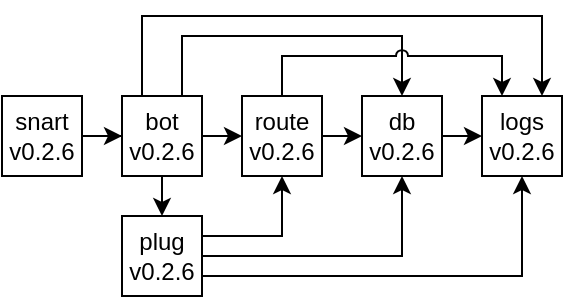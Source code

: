 <mxfile version="13.7.5" type="github">
  <diagram id="C5RBs43oDa-KdzZeNtuy" name="Page-1">
    <mxGraphModel dx="377" dy="227" grid="1" gridSize="10" guides="1" tooltips="1" connect="1" arrows="1" fold="1" page="1" pageScale="1" pageWidth="827" pageHeight="1169" math="0" shadow="0">
      <root>
        <mxCell id="WIyWlLk6GJQsqaUBKTNV-0" />
        <mxCell id="WIyWlLk6GJQsqaUBKTNV-1" parent="WIyWlLk6GJQsqaUBKTNV-0" />
        <mxCell id="lfQaZk7odAAzmyczp7W8-2" value="" style="rounded=0;orthogonalLoop=1;jettySize=auto;html=1;edgeStyle=orthogonalEdgeStyle;elbow=vertical;jumpStyle=arc;" parent="WIyWlLk6GJQsqaUBKTNV-1" source="lfQaZk7odAAzmyczp7W8-0" target="lfQaZk7odAAzmyczp7W8-1" edge="1">
          <mxGeometry relative="1" as="geometry" />
        </mxCell>
        <mxCell id="lfQaZk7odAAzmyczp7W8-0" value="&lt;div&gt;snart&lt;/div&gt;&lt;div&gt;v0.2.6&lt;br&gt;&lt;/div&gt;" style="rounded=0;whiteSpace=wrap;html=1;glass=0;" parent="WIyWlLk6GJQsqaUBKTNV-1" vertex="1">
          <mxGeometry x="280" y="360" width="40" height="40" as="geometry" />
        </mxCell>
        <mxCell id="ZRndskmToJK6TzdVH__R-11" style="rounded=0;orthogonalLoop=1;jettySize=auto;html=1;entryX=0.75;entryY=0;entryDx=0;entryDy=0;jumpStyle=arc;edgeStyle=orthogonalEdgeStyle;elbow=vertical;exitX=0.25;exitY=0;exitDx=0;exitDy=0;" edge="1" parent="WIyWlLk6GJQsqaUBKTNV-1" source="lfQaZk7odAAzmyczp7W8-1" target="lfQaZk7odAAzmyczp7W8-6">
          <mxGeometry relative="1" as="geometry">
            <mxPoint x="400" y="220" as="sourcePoint" />
            <Array as="points">
              <mxPoint x="350" y="320" />
              <mxPoint x="550" y="320" />
            </Array>
          </mxGeometry>
        </mxCell>
        <mxCell id="ZRndskmToJK6TzdVH__R-12" style="rounded=0;orthogonalLoop=1;jettySize=auto;html=1;exitX=0.5;exitY=1;exitDx=0;exitDy=0;entryX=0.5;entryY=0;entryDx=0;entryDy=0;edgeStyle=orthogonalEdgeStyle;elbow=vertical;jumpStyle=arc;" edge="1" parent="WIyWlLk6GJQsqaUBKTNV-1" source="lfQaZk7odAAzmyczp7W8-1" target="lfQaZk7odAAzmyczp7W8-8">
          <mxGeometry relative="1" as="geometry" />
        </mxCell>
        <mxCell id="ZRndskmToJK6TzdVH__R-19" style="rounded=0;orthogonalLoop=1;jettySize=auto;html=1;exitX=1;exitY=0.5;exitDx=0;exitDy=0;entryX=0;entryY=0.5;entryDx=0;entryDy=0;edgeStyle=orthogonalEdgeStyle;elbow=vertical;jumpStyle=arc;" edge="1" parent="WIyWlLk6GJQsqaUBKTNV-1" source="lfQaZk7odAAzmyczp7W8-1" target="lfQaZk7odAAzmyczp7W8-12">
          <mxGeometry relative="1" as="geometry">
            <Array as="points" />
          </mxGeometry>
        </mxCell>
        <mxCell id="ZRndskmToJK6TzdVH__R-20" style="rounded=0;orthogonalLoop=1;jettySize=auto;html=1;exitX=0.75;exitY=0;exitDx=0;exitDy=0;entryX=0.5;entryY=0;entryDx=0;entryDy=0;edgeStyle=orthogonalEdgeStyle;elbow=vertical;jumpStyle=arc;" edge="1" parent="WIyWlLk6GJQsqaUBKTNV-1" source="lfQaZk7odAAzmyczp7W8-1" target="lfQaZk7odAAzmyczp7W8-3">
          <mxGeometry relative="1" as="geometry">
            <Array as="points">
              <mxPoint x="370" y="330" />
              <mxPoint x="480" y="330" />
            </Array>
          </mxGeometry>
        </mxCell>
        <mxCell id="lfQaZk7odAAzmyczp7W8-1" value="&lt;div&gt;bot&lt;/div&gt;v0.2.6" style="rounded=0;whiteSpace=wrap;html=1;" parent="WIyWlLk6GJQsqaUBKTNV-1" vertex="1">
          <mxGeometry x="340" y="360" width="40" height="40" as="geometry" />
        </mxCell>
        <mxCell id="ZRndskmToJK6TzdVH__R-16" style="rounded=0;orthogonalLoop=1;jettySize=auto;html=1;exitX=1;exitY=0.5;exitDx=0;exitDy=0;entryX=0;entryY=0.5;entryDx=0;entryDy=0;edgeStyle=orthogonalEdgeStyle;elbow=vertical;jumpStyle=arc;" edge="1" parent="WIyWlLk6GJQsqaUBKTNV-1" source="lfQaZk7odAAzmyczp7W8-3" target="lfQaZk7odAAzmyczp7W8-6">
          <mxGeometry relative="1" as="geometry" />
        </mxCell>
        <mxCell id="lfQaZk7odAAzmyczp7W8-3" value="&lt;div&gt;db&lt;/div&gt;&lt;div&gt;v0.2.6&lt;br&gt;&lt;/div&gt;" style="rounded=0;whiteSpace=wrap;html=1;" parent="WIyWlLk6GJQsqaUBKTNV-1" vertex="1">
          <mxGeometry x="460" y="360" width="40" height="40" as="geometry" />
        </mxCell>
        <mxCell id="lfQaZk7odAAzmyczp7W8-6" value="&lt;div&gt;logs&lt;/div&gt;&lt;div&gt;v0.2.6&lt;br&gt;&lt;/div&gt;" style="whiteSpace=wrap;html=1;" parent="WIyWlLk6GJQsqaUBKTNV-1" vertex="1">
          <mxGeometry x="520" y="360" width="40" height="40" as="geometry" />
        </mxCell>
        <mxCell id="ZRndskmToJK6TzdVH__R-5" style="edgeStyle=orthogonalEdgeStyle;rounded=0;orthogonalLoop=1;jettySize=auto;html=1;exitX=1;exitY=0.5;exitDx=0;exitDy=0;" edge="1" parent="WIyWlLk6GJQsqaUBKTNV-1" source="lfQaZk7odAAzmyczp7W8-12">
          <mxGeometry relative="1" as="geometry">
            <mxPoint x="460" y="380" as="targetPoint" />
          </mxGeometry>
        </mxCell>
        <mxCell id="ZRndskmToJK6TzdVH__R-14" style="rounded=0;orthogonalLoop=1;jettySize=auto;html=1;exitX=0.5;exitY=0;exitDx=0;exitDy=0;entryX=0.25;entryY=0;entryDx=0;entryDy=0;edgeStyle=orthogonalEdgeStyle;elbow=vertical;jumpStyle=arc;" edge="1" parent="WIyWlLk6GJQsqaUBKTNV-1" source="lfQaZk7odAAzmyczp7W8-12" target="lfQaZk7odAAzmyczp7W8-6">
          <mxGeometry relative="1" as="geometry">
            <Array as="points">
              <mxPoint x="420" y="340" />
              <mxPoint x="530" y="340" />
            </Array>
          </mxGeometry>
        </mxCell>
        <mxCell id="lfQaZk7odAAzmyczp7W8-12" value="&lt;div&gt;route&lt;/div&gt;&lt;div&gt;v0.2.6&lt;br&gt;&lt;/div&gt;" style="whiteSpace=wrap;html=1;rounded=0;glass=0;" parent="WIyWlLk6GJQsqaUBKTNV-1" vertex="1">
          <mxGeometry x="400" y="360" width="40" height="40" as="geometry" />
        </mxCell>
        <mxCell id="ZRndskmToJK6TzdVH__R-22" style="rounded=0;orthogonalLoop=1;jettySize=auto;html=1;exitX=1;exitY=0.75;exitDx=0;exitDy=0;entryX=0.5;entryY=1;entryDx=0;entryDy=0;edgeStyle=orthogonalEdgeStyle;elbow=vertical;jumpStyle=arc;" edge="1" parent="WIyWlLk6GJQsqaUBKTNV-1" source="lfQaZk7odAAzmyczp7W8-8" target="lfQaZk7odAAzmyczp7W8-6">
          <mxGeometry relative="1" as="geometry" />
        </mxCell>
        <mxCell id="ZRndskmToJK6TzdVH__R-23" style="rounded=0;orthogonalLoop=1;jettySize=auto;html=1;exitX=1;exitY=0.5;exitDx=0;exitDy=0;entryX=0.5;entryY=1;entryDx=0;entryDy=0;edgeStyle=orthogonalEdgeStyle;elbow=vertical;jumpStyle=arc;" edge="1" parent="WIyWlLk6GJQsqaUBKTNV-1" source="lfQaZk7odAAzmyczp7W8-8" target="lfQaZk7odAAzmyczp7W8-3">
          <mxGeometry relative="1" as="geometry" />
        </mxCell>
        <mxCell id="ZRndskmToJK6TzdVH__R-24" style="rounded=0;orthogonalLoop=1;jettySize=auto;html=1;exitX=1;exitY=0.25;exitDx=0;exitDy=0;entryX=0.5;entryY=1;entryDx=0;entryDy=0;edgeStyle=orthogonalEdgeStyle;elbow=vertical;jumpStyle=arc;" edge="1" parent="WIyWlLk6GJQsqaUBKTNV-1" source="lfQaZk7odAAzmyczp7W8-8" target="lfQaZk7odAAzmyczp7W8-12">
          <mxGeometry relative="1" as="geometry" />
        </mxCell>
        <mxCell id="lfQaZk7odAAzmyczp7W8-8" value="&lt;div&gt;plug&lt;/div&gt;v0.2.6" style="whiteSpace=wrap;html=1;rounded=0;glass=0;" parent="WIyWlLk6GJQsqaUBKTNV-1" vertex="1">
          <mxGeometry x="340" y="420" width="40" height="40" as="geometry" />
        </mxCell>
      </root>
    </mxGraphModel>
  </diagram>
</mxfile>
